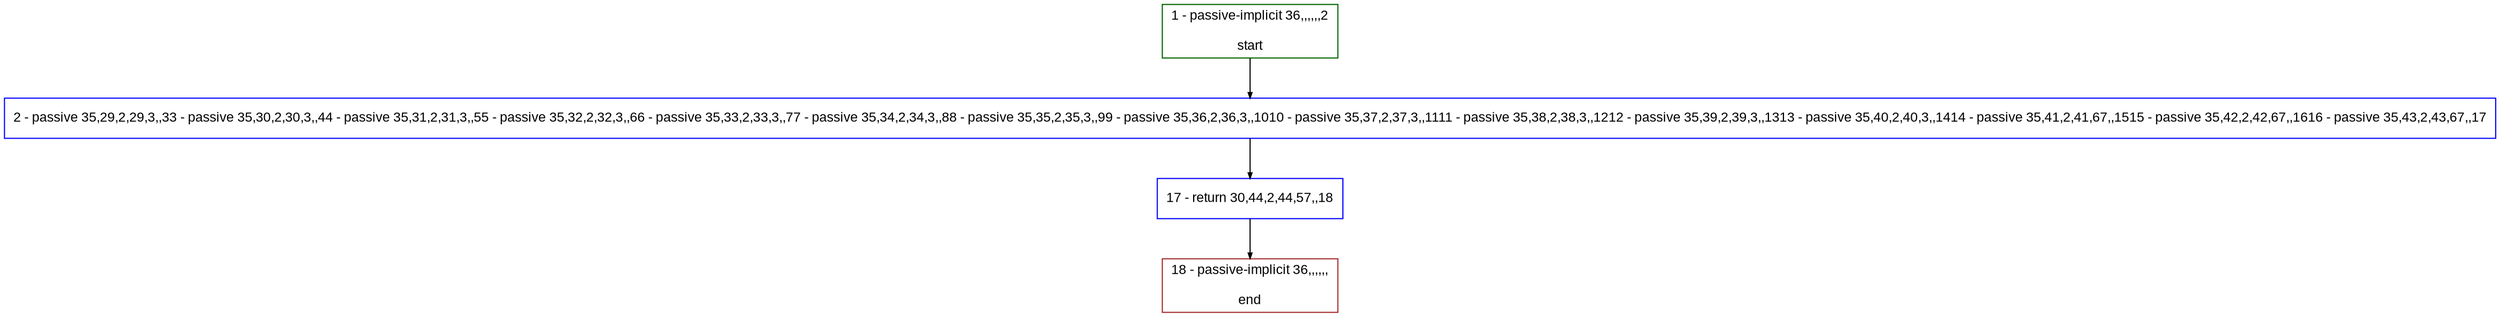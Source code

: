 digraph "" {
  graph [bgcolor="white", fillcolor="#FFFFCC", pack="true", packmode="clust", fontname="Arial", label="", fontsize="12", compound="true", style="rounded,filled"];
  node [node_initialized="no", fillcolor="white", fontname="Arial", label="", color="grey", fontsize="12", fixedsize="false", compound="true", shape="rectangle", style="filled"];
  edge [arrowtail="none", lhead="", fontcolor="black", fontname="Arial", label="", color="black", fontsize="12", arrowhead="normal", arrowsize="0.5", compound="true", ltail="", dir="forward"];
  __N1 [fillcolor="#ffffff", label="2 - passive 35,29,2,29,3,,33 - passive 35,30,2,30,3,,44 - passive 35,31,2,31,3,,55 - passive 35,32,2,32,3,,66 - passive 35,33,2,33,3,,77 - passive 35,34,2,34,3,,88 - passive 35,35,2,35,3,,99 - passive 35,36,2,36,3,,1010 - passive 35,37,2,37,3,,1111 - passive 35,38,2,38,3,,1212 - passive 35,39,2,39,3,,1313 - passive 35,40,2,40,3,,1414 - passive 35,41,2,41,67,,1515 - passive 35,42,2,42,67,,1616 - passive 35,43,2,43,67,,17", color="#0000ff", shape="box", style="filled"];
  __N2 [fillcolor="#ffffff", label="1 - passive-implicit 36,,,,,,2\n\nstart", color="#006400", shape="box", style="filled"];
  __N3 [fillcolor="#ffffff", label="17 - return 30,44,2,44,57,,18", color="#0000ff", shape="box", style="filled"];
  __N4 [fillcolor="#ffffff", label="18 - passive-implicit 36,,,,,,\n\nend", color="#a52a2a", shape="box", style="filled"];
  __N2 -> __N1 [arrowtail="none", color="#000000", label="", arrowhead="normal", dir="forward"];
  __N1 -> __N3 [arrowtail="none", color="#000000", label="", arrowhead="normal", dir="forward"];
  __N3 -> __N4 [arrowtail="none", color="#000000", label="", arrowhead="normal", dir="forward"];
}
